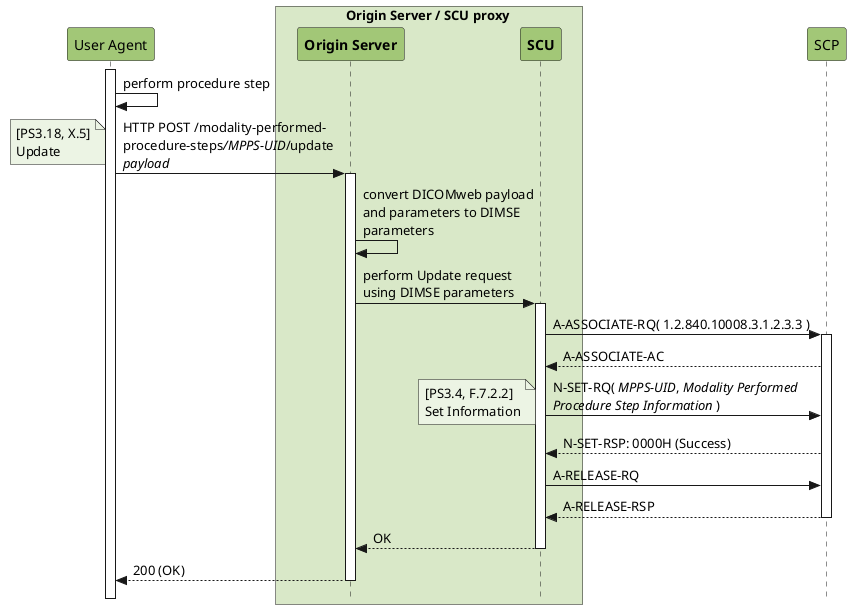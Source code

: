 @startuml OS-SCU Proxy
!pragma teoz true
skinparam style strictuml
hide footbox

participant "User Agent" as UA #a2c777
box Origin Server / SCU proxy #d9e8c8
  participant "**Origin Server**" as OS #a2c777
  participant "**SCU**" as SCU #a2c777
end box
participant "SCP" as SCP #a2c777

activate UA
UA -> UA: perform procedure step
UA -> OS: HTTP POST /modality-performed-\nprocedure-steps///MPPS-UID///update\n//payload//
activate OS
note left #ecf4e4: [PS3.18, X.5]\nUpdate
OS -> OS: convert DICOMweb payload\nand parameters to DIMSE\nparameters
OS -> SCU: perform Update request\nusing DIMSE parameters
activate SCU
SCU -> SCP: A-ASSOCIATE-RQ( 1.2.840.10008.3.1.2.3.3 )
activate SCP
SCU <-- SCP: A-ASSOCIATE-AC
SCU -> SCP: N-SET-RQ( //MPPS-UID//, //Modality Performed//\n//Procedure Step Information// )
note left #ecf4e4: [PS3.4, F.7.2.2]\nSet Information
SCU <-- SCP: N-SET-RSP: 0000H (Success)
SCU -> SCP: A-RELEASE-RQ
SCU <-- SCP: A-RELEASE-RSP
deactivate SCP
OS <-- SCU: OK
deactivate SCU
UA <-- OS: 200 (OK)
deactivate OS
@enduml